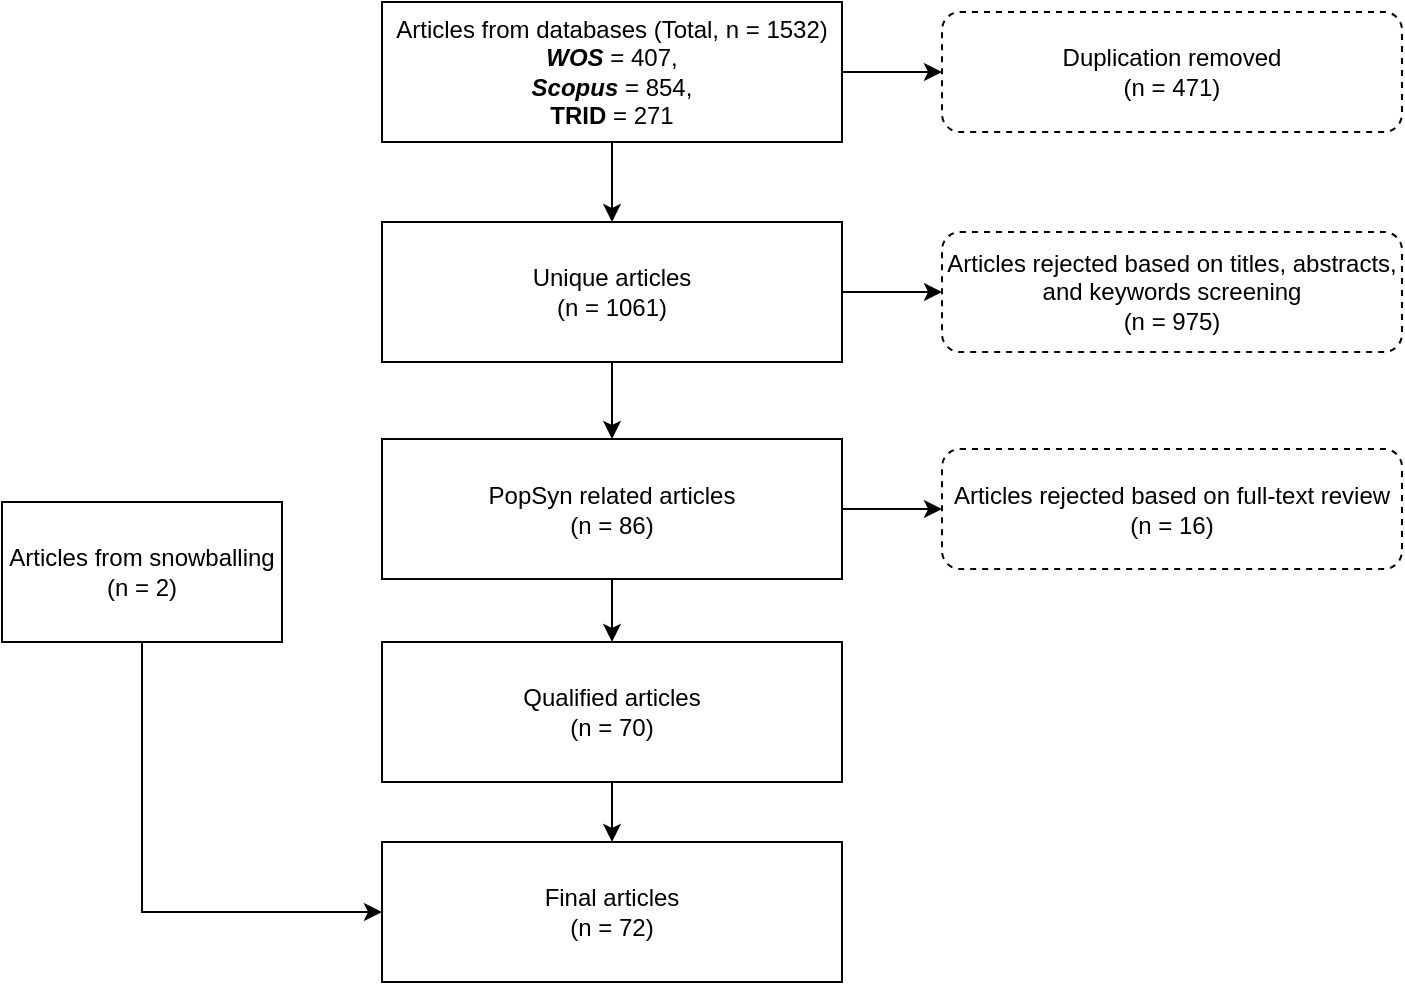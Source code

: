 <mxfile version="26.0.6">
  <diagram name="Page-1" id="hnhhLKA37qJ1NmWjemfi">
    <mxGraphModel dx="3585" dy="1950" grid="1" gridSize="10" guides="1" tooltips="1" connect="1" arrows="1" fold="1" page="1" pageScale="1" pageWidth="1169" pageHeight="827" math="0" shadow="0">
      <root>
        <mxCell id="0" />
        <mxCell id="1" parent="0" />
        <mxCell id="w7V2vxLGS4Cwz19cSFHG-12" style="edgeStyle=orthogonalEdgeStyle;rounded=0;orthogonalLoop=1;jettySize=auto;html=1;entryX=0.5;entryY=0;entryDx=0;entryDy=0;" parent="1" source="w7V2vxLGS4Cwz19cSFHG-1" target="w7V2vxLGS4Cwz19cSFHG-2" edge="1">
          <mxGeometry relative="1" as="geometry" />
        </mxCell>
        <mxCell id="w7V2vxLGS4Cwz19cSFHG-17" style="edgeStyle=orthogonalEdgeStyle;rounded=0;orthogonalLoop=1;jettySize=auto;html=1;" parent="1" source="w7V2vxLGS4Cwz19cSFHG-1" target="w7V2vxLGS4Cwz19cSFHG-3" edge="1">
          <mxGeometry relative="1" as="geometry" />
        </mxCell>
        <mxCell id="w7V2vxLGS4Cwz19cSFHG-1" value="Articles from databases (Total, n = 1532)&lt;br&gt;&lt;div&gt;&lt;b&gt;&lt;i&gt;WOS&amp;nbsp;&lt;/i&gt;&lt;/b&gt;= 407,&lt;/div&gt;&lt;div&gt;&lt;b&gt;&lt;i&gt;Scopus&amp;nbsp;&lt;/i&gt;&lt;/b&gt;= 854,&lt;/div&gt;&lt;div&gt;&lt;b&gt;TRID &lt;/b&gt;= 271&lt;/div&gt;" style="rounded=0;whiteSpace=wrap;html=1;" parent="1" vertex="1">
          <mxGeometry x="220" y="160" width="230" height="70" as="geometry" />
        </mxCell>
        <mxCell id="w7V2vxLGS4Cwz19cSFHG-13" style="edgeStyle=orthogonalEdgeStyle;rounded=0;orthogonalLoop=1;jettySize=auto;html=1;" parent="1" source="w7V2vxLGS4Cwz19cSFHG-2" target="w7V2vxLGS4Cwz19cSFHG-5" edge="1">
          <mxGeometry relative="1" as="geometry" />
        </mxCell>
        <mxCell id="w7V2vxLGS4Cwz19cSFHG-18" style="edgeStyle=orthogonalEdgeStyle;rounded=0;orthogonalLoop=1;jettySize=auto;html=1;" parent="1" source="w7V2vxLGS4Cwz19cSFHG-2" target="w7V2vxLGS4Cwz19cSFHG-4" edge="1">
          <mxGeometry relative="1" as="geometry" />
        </mxCell>
        <mxCell id="w7V2vxLGS4Cwz19cSFHG-2" value="Unique articles&lt;br&gt;(n = 1061)" style="rounded=0;whiteSpace=wrap;html=1;" parent="1" vertex="1">
          <mxGeometry x="220" y="270" width="230" height="70" as="geometry" />
        </mxCell>
        <mxCell id="w7V2vxLGS4Cwz19cSFHG-3" value="Duplication removed&lt;br&gt;(n = 471)" style="rounded=1;whiteSpace=wrap;html=1;dashed=1;" parent="1" vertex="1">
          <mxGeometry x="500" y="165" width="230" height="60" as="geometry" />
        </mxCell>
        <mxCell id="w7V2vxLGS4Cwz19cSFHG-4" value="Articles rejected based on titles, abstracts, and keywords screening&lt;br&gt;(n = 975)" style="rounded=1;whiteSpace=wrap;html=1;dashed=1;" parent="1" vertex="1">
          <mxGeometry x="500" y="275" width="230" height="60" as="geometry" />
        </mxCell>
        <mxCell id="w7V2vxLGS4Cwz19cSFHG-14" style="edgeStyle=orthogonalEdgeStyle;rounded=0;orthogonalLoop=1;jettySize=auto;html=1;entryX=0.5;entryY=0;entryDx=0;entryDy=0;" parent="1" source="w7V2vxLGS4Cwz19cSFHG-5" target="w7V2vxLGS4Cwz19cSFHG-6" edge="1">
          <mxGeometry relative="1" as="geometry" />
        </mxCell>
        <mxCell id="UgS2vLM9cohCKUIERa9m-1" style="edgeStyle=orthogonalEdgeStyle;rounded=0;orthogonalLoop=1;jettySize=auto;html=1;entryX=0;entryY=0.5;entryDx=0;entryDy=0;" parent="1" source="w7V2vxLGS4Cwz19cSFHG-5" target="w7V2vxLGS4Cwz19cSFHG-7" edge="1">
          <mxGeometry relative="1" as="geometry" />
        </mxCell>
        <mxCell id="w7V2vxLGS4Cwz19cSFHG-5" value="PopSyn related articles&lt;br&gt;(n = 86)" style="rounded=0;whiteSpace=wrap;html=1;" parent="1" vertex="1">
          <mxGeometry x="220" y="378.5" width="230" height="70" as="geometry" />
        </mxCell>
        <mxCell id="w7V2vxLGS4Cwz19cSFHG-15" style="edgeStyle=orthogonalEdgeStyle;rounded=0;orthogonalLoop=1;jettySize=auto;html=1;" parent="1" source="w7V2vxLGS4Cwz19cSFHG-6" target="w7V2vxLGS4Cwz19cSFHG-9" edge="1">
          <mxGeometry relative="1" as="geometry" />
        </mxCell>
        <mxCell id="w7V2vxLGS4Cwz19cSFHG-6" value="Qualified articles&lt;br&gt;(n = 70)" style="rounded=0;whiteSpace=wrap;html=1;" parent="1" vertex="1">
          <mxGeometry x="220" y="480" width="230" height="70" as="geometry" />
        </mxCell>
        <mxCell id="w7V2vxLGS4Cwz19cSFHG-7" value="Articles rejected based on full-text review&lt;br&gt;(n = 16)" style="rounded=1;whiteSpace=wrap;html=1;dashed=1;" parent="1" vertex="1">
          <mxGeometry x="500" y="383.5" width="230" height="60" as="geometry" />
        </mxCell>
        <mxCell id="UgS2vLM9cohCKUIERa9m-2" style="edgeStyle=orthogonalEdgeStyle;rounded=0;orthogonalLoop=1;jettySize=auto;html=1;entryX=0;entryY=0.5;entryDx=0;entryDy=0;" parent="1" source="w7V2vxLGS4Cwz19cSFHG-8" target="w7V2vxLGS4Cwz19cSFHG-9" edge="1">
          <mxGeometry relative="1" as="geometry">
            <Array as="points">
              <mxPoint x="100" y="615" />
            </Array>
          </mxGeometry>
        </mxCell>
        <mxCell id="w7V2vxLGS4Cwz19cSFHG-8" value="Articles from snowballing&lt;div&gt;(n = 2)&lt;/div&gt;" style="rounded=0;whiteSpace=wrap;html=1;" parent="1" vertex="1">
          <mxGeometry x="30" y="410" width="140" height="70" as="geometry" />
        </mxCell>
        <mxCell id="w7V2vxLGS4Cwz19cSFHG-9" value="Final articles&lt;br&gt;(n = 72)" style="rounded=0;whiteSpace=wrap;html=1;" parent="1" vertex="1">
          <mxGeometry x="220" y="580" width="230" height="70" as="geometry" />
        </mxCell>
      </root>
    </mxGraphModel>
  </diagram>
</mxfile>
